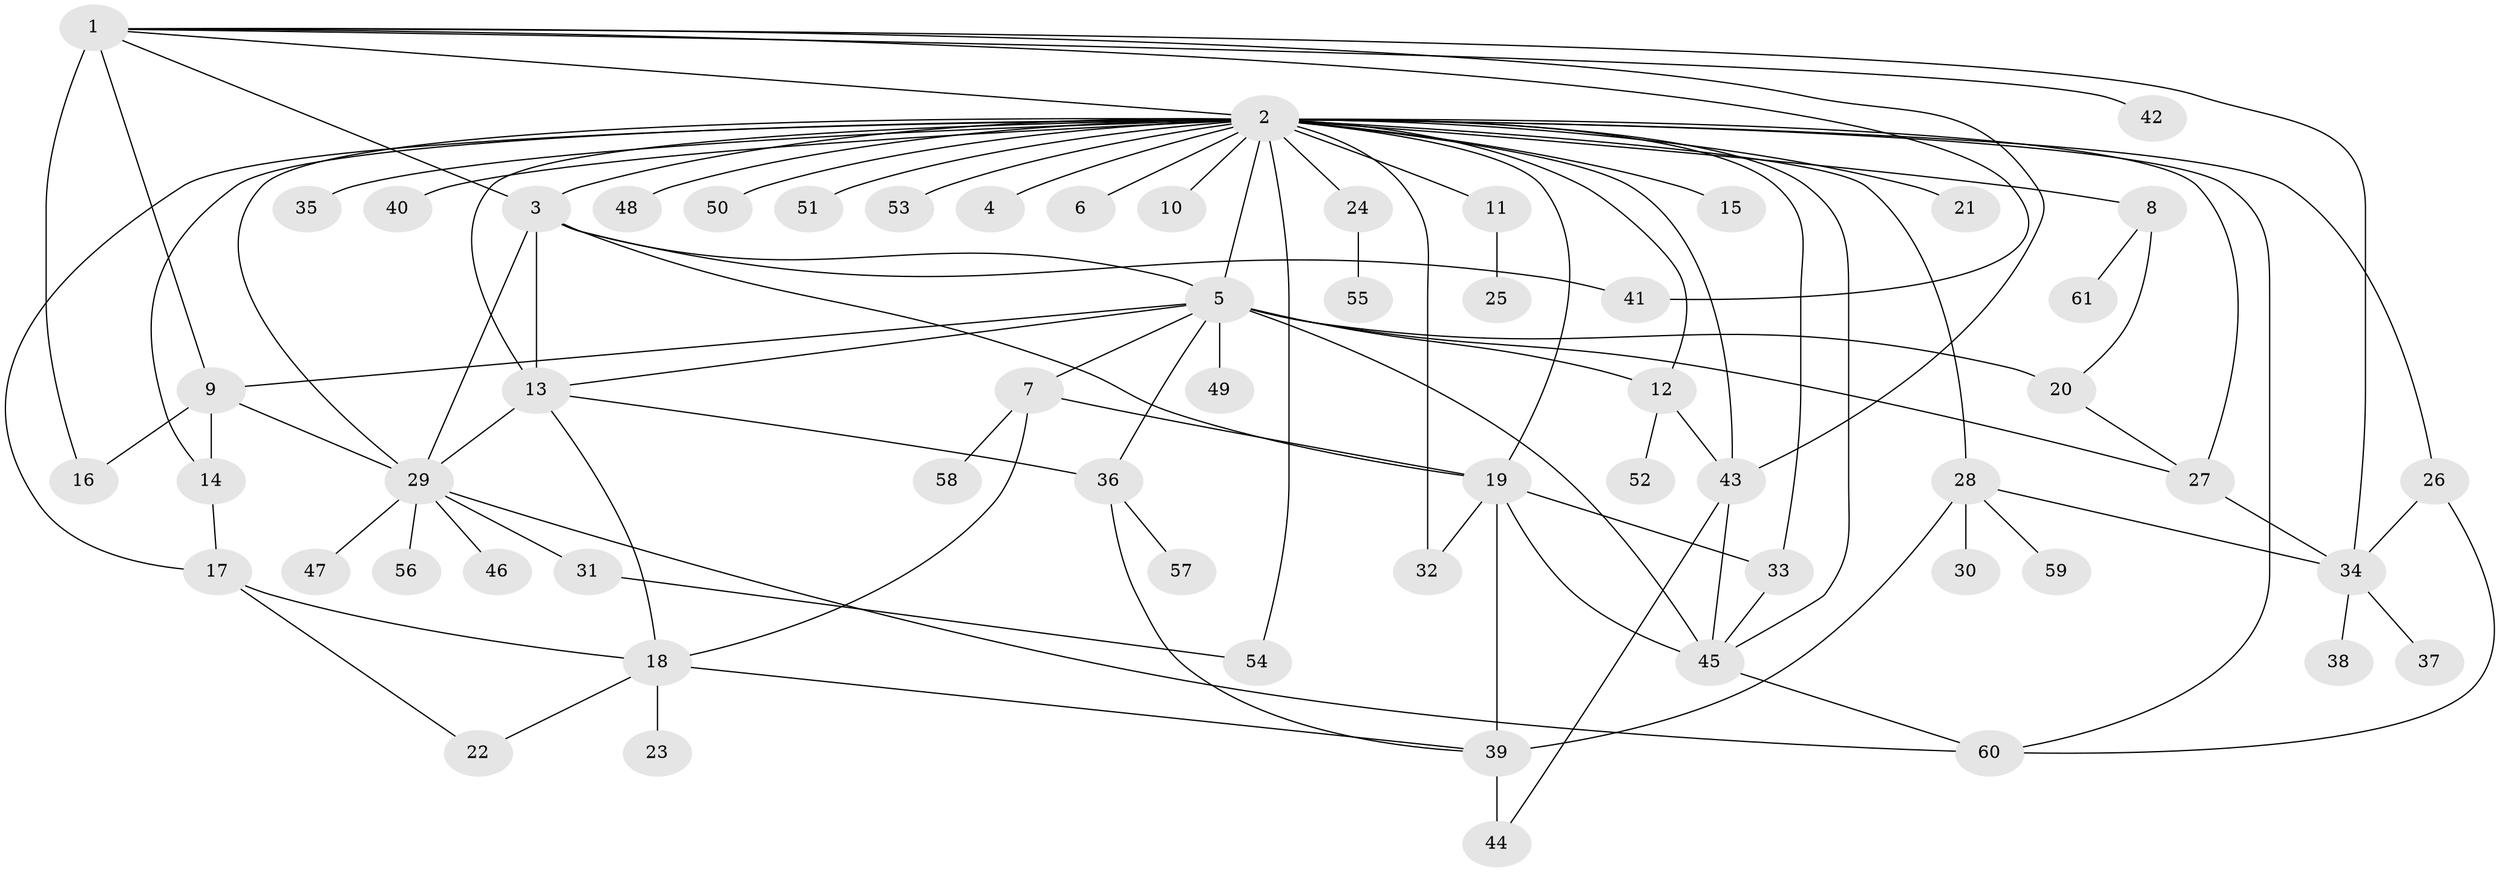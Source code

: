 // original degree distribution, {14: 0.00819672131147541, 42: 0.00819672131147541, 16: 0.00819672131147541, 3: 0.10655737704918032, 20: 0.00819672131147541, 1: 0.4672131147540984, 5: 0.03278688524590164, 4: 0.07377049180327869, 6: 0.02459016393442623, 2: 0.22131147540983606, 7: 0.01639344262295082, 8: 0.01639344262295082, 12: 0.00819672131147541}
// Generated by graph-tools (version 1.1) at 2025/35/03/09/25 02:35:29]
// undirected, 61 vertices, 101 edges
graph export_dot {
graph [start="1"]
  node [color=gray90,style=filled];
  1;
  2;
  3;
  4;
  5;
  6;
  7;
  8;
  9;
  10;
  11;
  12;
  13;
  14;
  15;
  16;
  17;
  18;
  19;
  20;
  21;
  22;
  23;
  24;
  25;
  26;
  27;
  28;
  29;
  30;
  31;
  32;
  33;
  34;
  35;
  36;
  37;
  38;
  39;
  40;
  41;
  42;
  43;
  44;
  45;
  46;
  47;
  48;
  49;
  50;
  51;
  52;
  53;
  54;
  55;
  56;
  57;
  58;
  59;
  60;
  61;
  1 -- 2 [weight=1.0];
  1 -- 3 [weight=1.0];
  1 -- 9 [weight=1.0];
  1 -- 16 [weight=6.0];
  1 -- 34 [weight=1.0];
  1 -- 41 [weight=1.0];
  1 -- 42 [weight=1.0];
  1 -- 43 [weight=1.0];
  2 -- 3 [weight=2.0];
  2 -- 4 [weight=1.0];
  2 -- 5 [weight=1.0];
  2 -- 6 [weight=1.0];
  2 -- 8 [weight=1.0];
  2 -- 10 [weight=1.0];
  2 -- 11 [weight=1.0];
  2 -- 12 [weight=1.0];
  2 -- 13 [weight=1.0];
  2 -- 14 [weight=1.0];
  2 -- 15 [weight=1.0];
  2 -- 17 [weight=1.0];
  2 -- 19 [weight=1.0];
  2 -- 21 [weight=1.0];
  2 -- 24 [weight=1.0];
  2 -- 26 [weight=1.0];
  2 -- 27 [weight=2.0];
  2 -- 28 [weight=1.0];
  2 -- 29 [weight=1.0];
  2 -- 32 [weight=2.0];
  2 -- 33 [weight=1.0];
  2 -- 35 [weight=2.0];
  2 -- 40 [weight=1.0];
  2 -- 43 [weight=1.0];
  2 -- 45 [weight=1.0];
  2 -- 48 [weight=1.0];
  2 -- 50 [weight=1.0];
  2 -- 51 [weight=1.0];
  2 -- 53 [weight=1.0];
  2 -- 54 [weight=1.0];
  2 -- 60 [weight=1.0];
  3 -- 5 [weight=1.0];
  3 -- 13 [weight=6.0];
  3 -- 19 [weight=1.0];
  3 -- 29 [weight=1.0];
  3 -- 41 [weight=1.0];
  5 -- 7 [weight=1.0];
  5 -- 9 [weight=1.0];
  5 -- 12 [weight=1.0];
  5 -- 13 [weight=2.0];
  5 -- 20 [weight=6.0];
  5 -- 27 [weight=1.0];
  5 -- 36 [weight=1.0];
  5 -- 45 [weight=1.0];
  5 -- 49 [weight=1.0];
  7 -- 18 [weight=1.0];
  7 -- 19 [weight=1.0];
  7 -- 58 [weight=1.0];
  8 -- 20 [weight=1.0];
  8 -- 61 [weight=1.0];
  9 -- 14 [weight=2.0];
  9 -- 16 [weight=1.0];
  9 -- 29 [weight=1.0];
  11 -- 25 [weight=1.0];
  12 -- 43 [weight=1.0];
  12 -- 52 [weight=1.0];
  13 -- 18 [weight=1.0];
  13 -- 29 [weight=1.0];
  13 -- 36 [weight=1.0];
  14 -- 17 [weight=1.0];
  17 -- 18 [weight=1.0];
  17 -- 22 [weight=1.0];
  18 -- 22 [weight=1.0];
  18 -- 23 [weight=1.0];
  18 -- 39 [weight=1.0];
  19 -- 32 [weight=1.0];
  19 -- 33 [weight=1.0];
  19 -- 39 [weight=1.0];
  19 -- 45 [weight=1.0];
  20 -- 27 [weight=1.0];
  24 -- 55 [weight=1.0];
  26 -- 34 [weight=1.0];
  26 -- 60 [weight=1.0];
  27 -- 34 [weight=1.0];
  28 -- 30 [weight=1.0];
  28 -- 34 [weight=1.0];
  28 -- 39 [weight=1.0];
  28 -- 59 [weight=1.0];
  29 -- 31 [weight=1.0];
  29 -- 46 [weight=1.0];
  29 -- 47 [weight=1.0];
  29 -- 56 [weight=1.0];
  29 -- 60 [weight=1.0];
  31 -- 54 [weight=1.0];
  33 -- 45 [weight=1.0];
  34 -- 37 [weight=1.0];
  34 -- 38 [weight=1.0];
  36 -- 39 [weight=1.0];
  36 -- 57 [weight=1.0];
  39 -- 44 [weight=3.0];
  43 -- 44 [weight=1.0];
  43 -- 45 [weight=2.0];
  45 -- 60 [weight=1.0];
}
